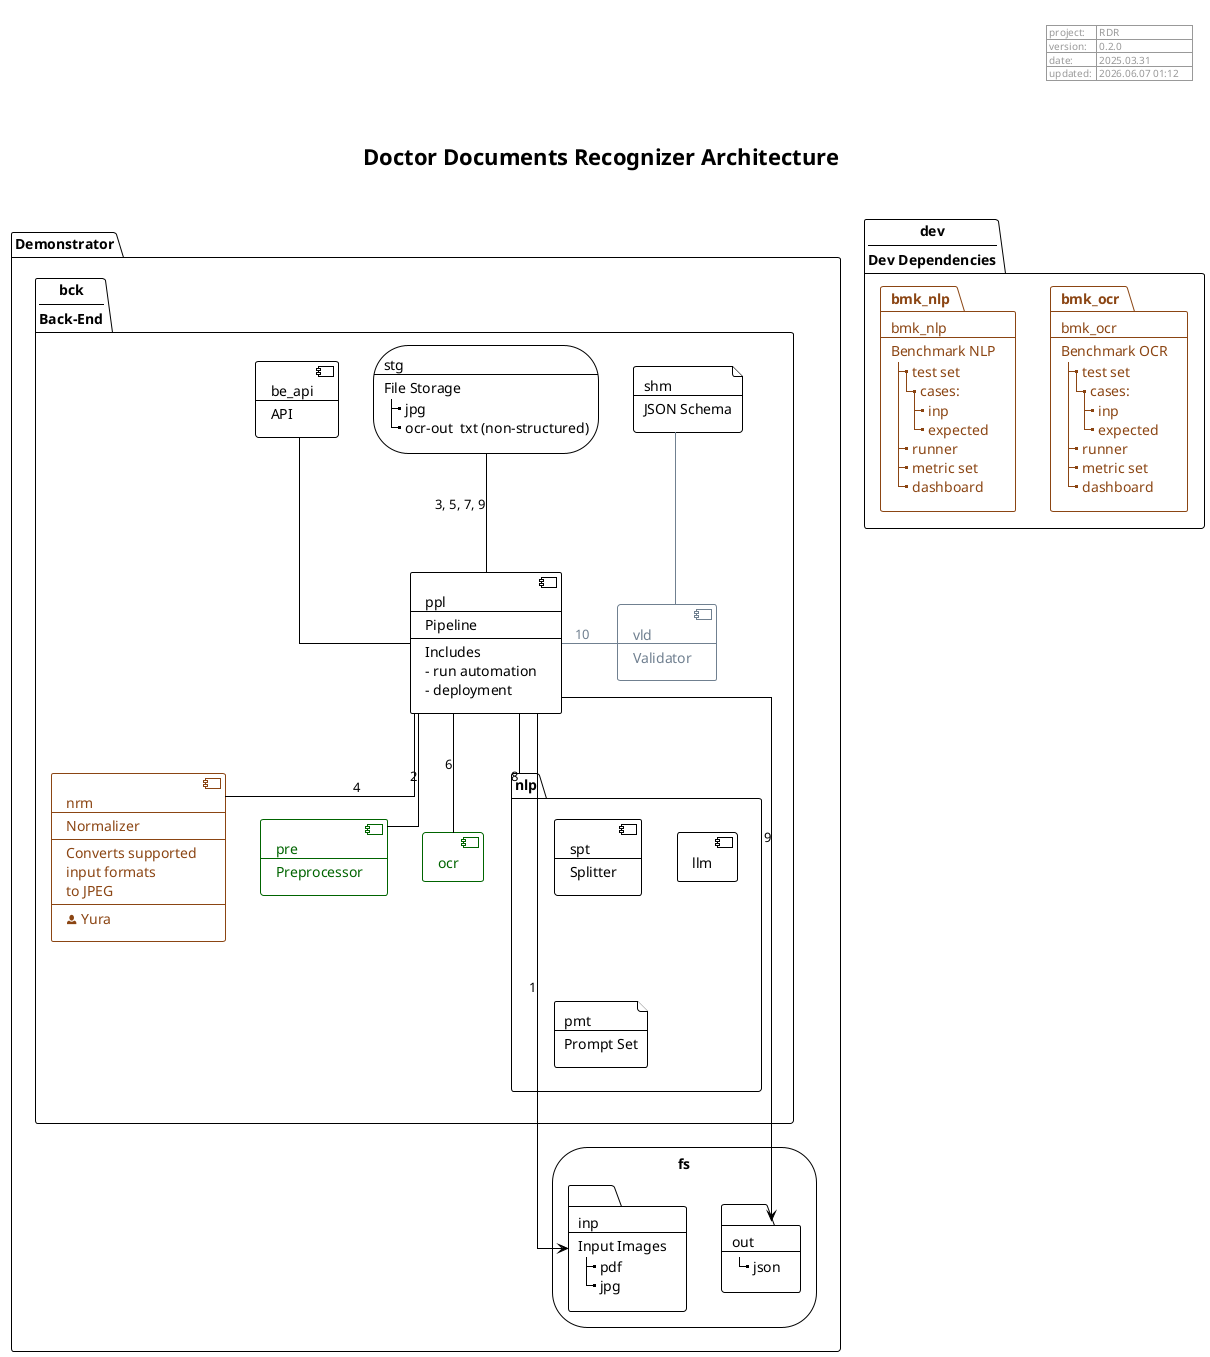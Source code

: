 @startuml
'https://plantuml.com/component-diagram

!theme mono

!define C_WIP brown
!define C_FUT slategray
!define C_OPT darkgrey

skinparam {
  linetype ortho
}

<style>
' in progress
.i{
  lineColor C_WIP
  fontColor C_WIP
}
' future releases
.f{
  lineColor C_FUT
  fontColor C_FUT
}
.todo{
  lineColor saddlebrown
  fontColor saddlebrown
}
.done{
  lineColor darkgreen
  fontColor darkgreen
}
</style>

!define _p <&person>

hide stereotype

header

  | project:  | RDR                       |
  | version:  | 0.2.0                     |
  | date:     | 2025.03.31                |
  | updated:  | %date("yyyy.MM.dd HH:mm") |

end header

title

  Doctor Documents Recognizer Architecture

end title

folder "Demonstrator" as dem {

  storage fs {
  
    folder inp [
      inp
      --
      Input Images
      |_ pdf
      |_ jpg
    ]
    
    folder out [
      out
      --
      |_ json
    ]
  
  }
  
  
    
  package "bck\n----\nBack-End" as prd {
  
    component nrm <<todo>> [
      nrm
      --
      Normalizer
      --
      Converts supported 
      input formats
      to JPEG
      --
      _p Yura
    ]
    
    component pre <<done>> [
      pre
      --
      Preprocessor
    ]
    
    component ocr <<done>> [
      ocr
    ]
    
    package nlp {
    
      component spt [
        spt
        --
        Splitter
      ]
      
      component llm
      
      file pmt [
        pmt
        --
        Prompt Set
      ]
    
    }
    
    component vld <<f>> [
      vld
      --
      Validator
    ]
    
    file shm [
      shm
      --
      JSON Schema
    ]
    
    storage stg [
      stg
      --
      File Storage
      |_ jpg
      |_ ocr-out  txt (non-structured)
    ]
    
    component be_api [
      be_api
      --
      API
    ]
    
    component ppl [
      ppl
      --
      Pipeline
      --
      Includes 
      - run automation
      - deployment
    ]
    
    be_api -- ppl
    
    ppl -- pre : 2
    ppl -- nrm : 4
    ppl -- ocr : 6
    ppl -- nlp : 8
    ppl -r- vld <<f>> : 10
    
    stg -- ppl : 3, 5, 7, 9
    
    vld -u- shm <<f>>
  
  }

}

package "dev\n----\nDev Dependencies" as dev {

  package bmk_ocr <<todo>> [
    bmk_ocr
    --
    Benchmark OCR
    |_ test set
      |_ cases:
        |_ inp
        |_ expected
    |_ runner
    |_ metric set
    |_ dashboard
  ]
  
  package bmk_nlp <<todo>> [
    bmk_nlp
    --
    Benchmark NLP
    |_ test set
      |_ cases:
        |_ inp
        |_ expected
    |_ runner
    |_ metric set
    |_ dashboard
  ]
  

}

ppl ----> inp : 1
ppl ----> out : 9


@enduml

